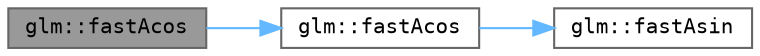 digraph "glm::fastAcos"
{
 // LATEX_PDF_SIZE
  bgcolor="transparent";
  edge [fontname=Terminal,fontsize=10,labelfontname=Helvetica,labelfontsize=10];
  node [fontname=Terminal,fontsize=10,shape=box,height=0.2,width=0.4];
  rankdir="LR";
  Node1 [label="glm::fastAcos",height=0.2,width=0.4,color="gray40", fillcolor="grey60", style="filled", fontcolor="black",tooltip=" "];
  Node1 -> Node2 [color="steelblue1",style="solid"];
  Node2 [label="glm::fastAcos",height=0.2,width=0.4,color="grey40", fillcolor="white", style="filled",URL="$group__gtx__fast__trigonometry.html#ga9721d63356e5d94fdc4b393a426ab26b",tooltip=" "];
  Node2 -> Node3 [color="steelblue1",style="solid"];
  Node3 [label="glm::fastAsin",height=0.2,width=0.4,color="grey40", fillcolor="white", style="filled",URL="$group__gtx__fast__trigonometry.html#ga562cb62c51fbfe7fac7db0bce706b81f",tooltip=" "];
}
